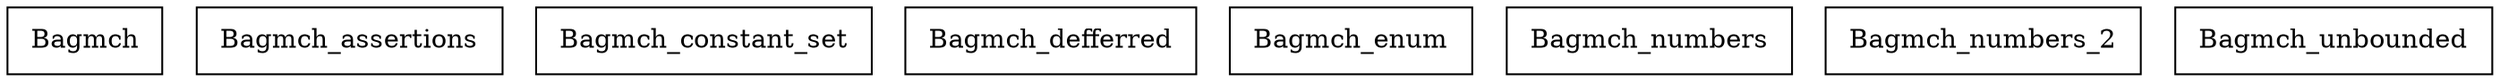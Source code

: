 digraph {
Bagmch [ label=" Bagmch " shape= box ]
Bagmch_assertions [ label=" Bagmch_assertions " shape= box ]
Bagmch_constant_set [ label=" Bagmch_constant_set " shape= box ]
Bagmch_defferred [ label=" Bagmch_defferred " shape= box ]
Bagmch_enum [ label=" Bagmch_enum " shape= box ]
Bagmch_numbers [ label=" Bagmch_numbers " shape= box ]
Bagmch_numbers_2 [ label=" Bagmch_numbers_2 " shape= box ]
Bagmch_unbounded [ label=" Bagmch_unbounded " shape= box ]

}
